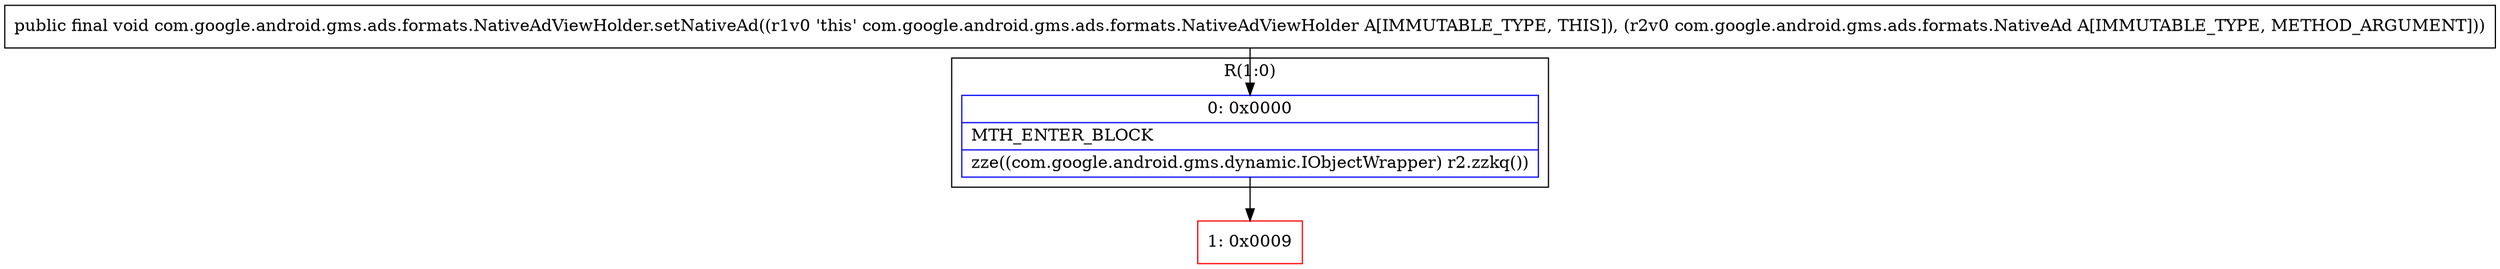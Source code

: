 digraph "CFG forcom.google.android.gms.ads.formats.NativeAdViewHolder.setNativeAd(Lcom\/google\/android\/gms\/ads\/formats\/NativeAd;)V" {
subgraph cluster_Region_1902419927 {
label = "R(1:0)";
node [shape=record,color=blue];
Node_0 [shape=record,label="{0\:\ 0x0000|MTH_ENTER_BLOCK\l|zze((com.google.android.gms.dynamic.IObjectWrapper) r2.zzkq())\l}"];
}
Node_1 [shape=record,color=red,label="{1\:\ 0x0009}"];
MethodNode[shape=record,label="{public final void com.google.android.gms.ads.formats.NativeAdViewHolder.setNativeAd((r1v0 'this' com.google.android.gms.ads.formats.NativeAdViewHolder A[IMMUTABLE_TYPE, THIS]), (r2v0 com.google.android.gms.ads.formats.NativeAd A[IMMUTABLE_TYPE, METHOD_ARGUMENT])) }"];
MethodNode -> Node_0;
Node_0 -> Node_1;
}

